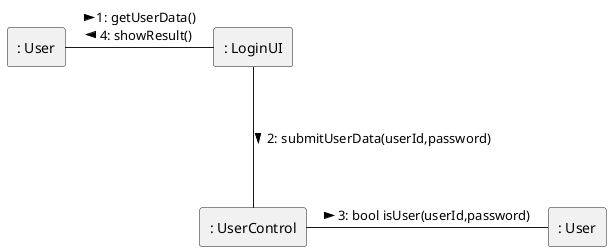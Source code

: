 @startuml uc1_login_c

rectangle ": User" as user 
rectangle ": LoginUI" as view
rectangle ": UserControl" as controller
rectangle ": User" as database

user --r- view : > 1: getUserData() \n 4: showResult() <
view --d- controller : > 2: submitUserData(userId,password)
controller --r- database : > 3: bool isUser(userId,password)

@enduml